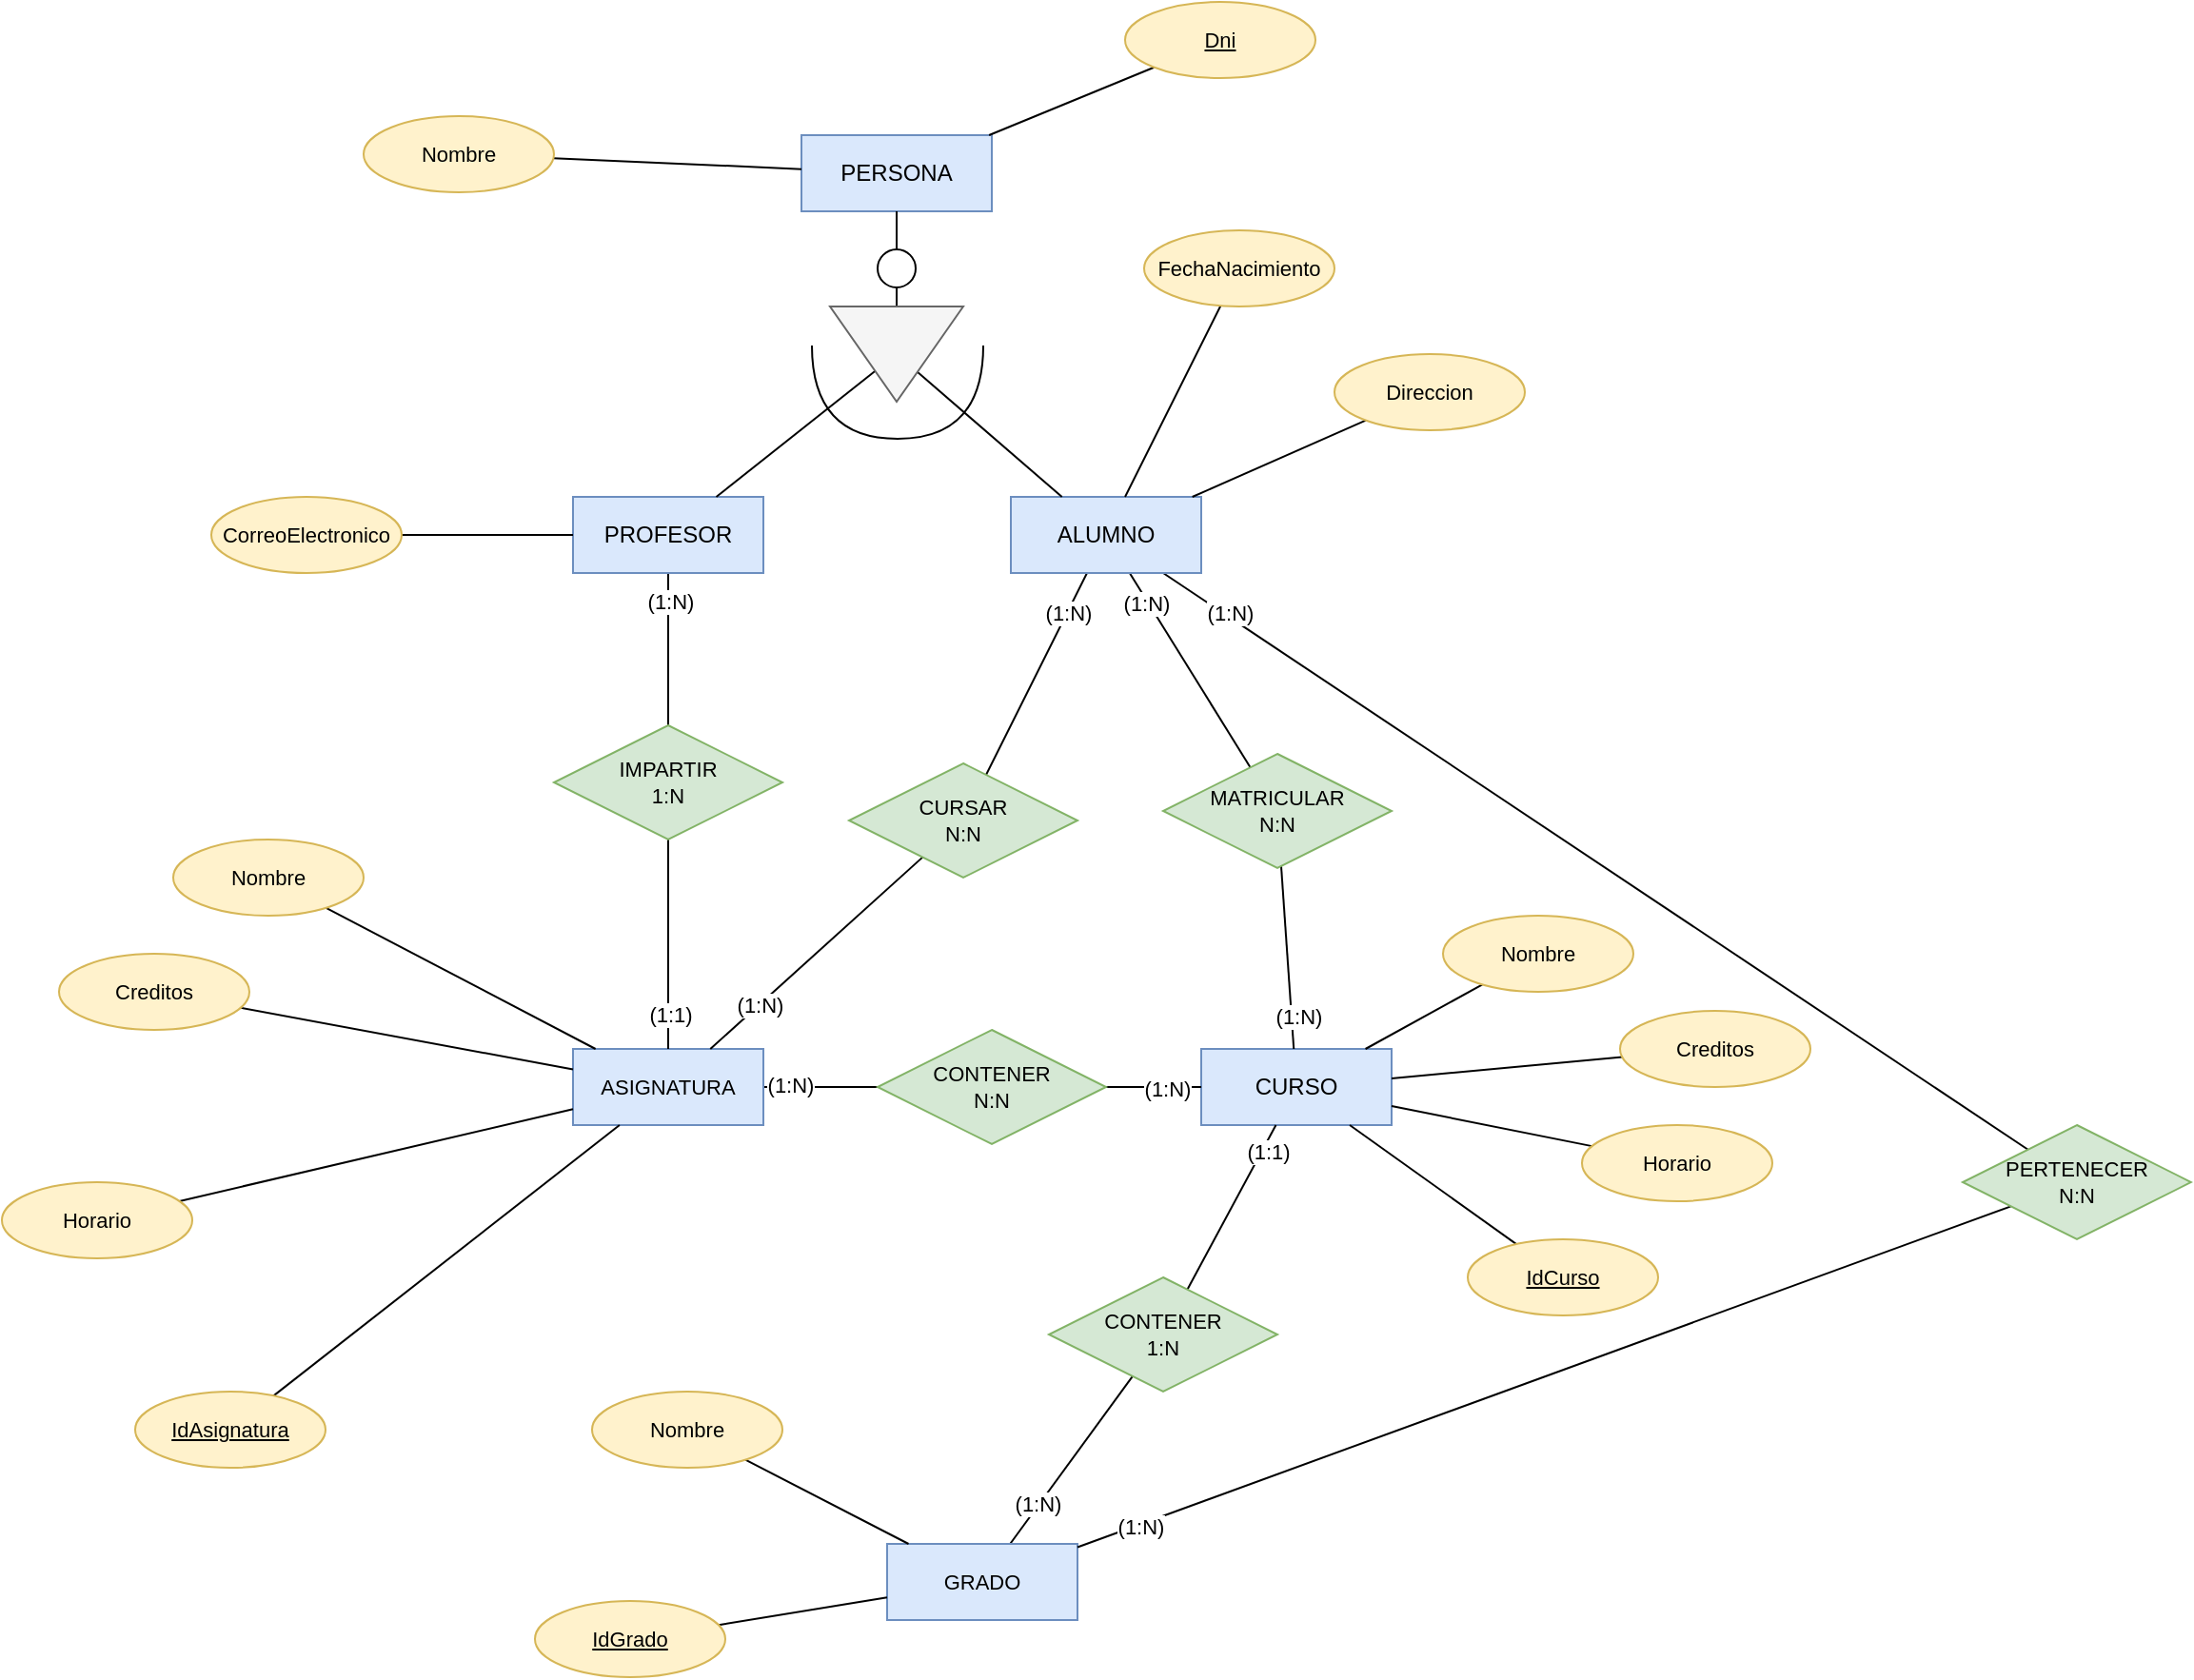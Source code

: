 <mxfile version="22.0.3" type="device">
  <diagram id="R2lEEEUBdFMjLlhIrx00" name="Page-1">
    <mxGraphModel dx="1687" dy="993" grid="1" gridSize="10" guides="1" tooltips="1" connect="1" arrows="1" fold="1" page="1" pageScale="1" pageWidth="1654" pageHeight="1169" math="0" shadow="0" extFonts="Permanent Marker^https://fonts.googleapis.com/css?family=Permanent+Marker">
      <root>
        <mxCell id="0" />
        <mxCell id="1" parent="0" />
        <mxCell id="6M8shRNLU926is_q_WI2-28" style="edgeStyle=none;shape=connector;rounded=0;orthogonalLoop=1;jettySize=auto;html=1;labelBackgroundColor=default;strokeColor=default;align=center;verticalAlign=middle;fontFamily=Helvetica;fontSize=11;fontColor=default;endArrow=none;endFill=0;" edge="1" parent="1" source="6M8shRNLU926is_q_WI2-1" target="6M8shRNLU926is_q_WI2-25">
          <mxGeometry relative="1" as="geometry" />
        </mxCell>
        <mxCell id="6M8shRNLU926is_q_WI2-44" value="(1:N)" style="edgeLabel;html=1;align=center;verticalAlign=middle;resizable=0;points=[];fontSize=11;fontFamily=Helvetica;fontColor=default;" vertex="1" connectable="0" parent="6M8shRNLU926is_q_WI2-28">
          <mxGeometry x="-0.619" y="1" relative="1" as="geometry">
            <mxPoint as="offset" />
          </mxGeometry>
        </mxCell>
        <mxCell id="6M8shRNLU926is_q_WI2-1" value="PROFESOR" style="whiteSpace=wrap;html=1;align=center;fillColor=#dae8fc;strokeColor=#6c8ebf;" vertex="1" parent="1">
          <mxGeometry x="370" y="420" width="100" height="40" as="geometry" />
        </mxCell>
        <mxCell id="6M8shRNLU926is_q_WI2-33" style="edgeStyle=none;shape=connector;rounded=0;orthogonalLoop=1;jettySize=auto;html=1;labelBackgroundColor=default;strokeColor=default;align=center;verticalAlign=middle;fontFamily=Helvetica;fontSize=11;fontColor=default;endArrow=none;endFill=0;" edge="1" parent="1" source="6M8shRNLU926is_q_WI2-2" target="6M8shRNLU926is_q_WI2-26">
          <mxGeometry relative="1" as="geometry" />
        </mxCell>
        <mxCell id="6M8shRNLU926is_q_WI2-48" value="(1:N)" style="edgeLabel;html=1;align=center;verticalAlign=middle;resizable=0;points=[];fontSize=11;fontFamily=Helvetica;fontColor=default;" vertex="1" connectable="0" parent="6M8shRNLU926is_q_WI2-33">
          <mxGeometry x="-0.712" y="-1" relative="1" as="geometry">
            <mxPoint as="offset" />
          </mxGeometry>
        </mxCell>
        <mxCell id="6M8shRNLU926is_q_WI2-51" style="edgeStyle=none;shape=connector;rounded=0;orthogonalLoop=1;jettySize=auto;html=1;labelBackgroundColor=default;strokeColor=default;align=center;verticalAlign=middle;fontFamily=Helvetica;fontSize=11;fontColor=default;endArrow=none;endFill=0;" edge="1" parent="1" source="6M8shRNLU926is_q_WI2-2" target="6M8shRNLU926is_q_WI2-50">
          <mxGeometry relative="1" as="geometry" />
        </mxCell>
        <mxCell id="6M8shRNLU926is_q_WI2-53" value="(1:N)" style="edgeLabel;html=1;align=center;verticalAlign=middle;resizable=0;points=[];fontSize=11;fontFamily=Helvetica;fontColor=default;" vertex="1" connectable="0" parent="6M8shRNLU926is_q_WI2-51">
          <mxGeometry x="-0.602" relative="1" as="geometry">
            <mxPoint as="offset" />
          </mxGeometry>
        </mxCell>
        <mxCell id="6M8shRNLU926is_q_WI2-72" style="edgeStyle=none;shape=connector;rounded=0;orthogonalLoop=1;jettySize=auto;html=1;labelBackgroundColor=default;strokeColor=default;align=center;verticalAlign=middle;fontFamily=Helvetica;fontSize=11;fontColor=default;endArrow=none;endFill=0;" edge="1" parent="1" source="6M8shRNLU926is_q_WI2-2" target="6M8shRNLU926is_q_WI2-68">
          <mxGeometry relative="1" as="geometry" />
        </mxCell>
        <mxCell id="6M8shRNLU926is_q_WI2-74" value="(1:N)" style="edgeLabel;html=1;align=center;verticalAlign=middle;resizable=0;points=[];fontSize=11;fontFamily=Helvetica;fontColor=default;" vertex="1" connectable="0" parent="6M8shRNLU926is_q_WI2-72">
          <mxGeometry x="-0.853" y="2" relative="1" as="geometry">
            <mxPoint as="offset" />
          </mxGeometry>
        </mxCell>
        <mxCell id="6M8shRNLU926is_q_WI2-2" value="ALUMNO" style="whiteSpace=wrap;html=1;align=center;fillColor=#dae8fc;strokeColor=#6c8ebf;" vertex="1" parent="1">
          <mxGeometry x="600" y="420" width="100" height="40" as="geometry" />
        </mxCell>
        <mxCell id="6M8shRNLU926is_q_WI2-3" value="CURSO" style="whiteSpace=wrap;html=1;align=center;fillColor=#dae8fc;strokeColor=#6c8ebf;" vertex="1" parent="1">
          <mxGeometry x="700" y="710" width="100" height="40" as="geometry" />
        </mxCell>
        <mxCell id="6M8shRNLU926is_q_WI2-6" style="rounded=0;orthogonalLoop=1;jettySize=auto;html=1;endArrow=none;endFill=0;" edge="1" parent="1" source="6M8shRNLU926is_q_WI2-10" target="6M8shRNLU926is_q_WI2-5">
          <mxGeometry relative="1" as="geometry" />
        </mxCell>
        <mxCell id="6M8shRNLU926is_q_WI2-4" value="PERSONA" style="whiteSpace=wrap;html=1;align=center;fillColor=#dae8fc;strokeColor=#6c8ebf;" vertex="1" parent="1">
          <mxGeometry x="490" y="230" width="100" height="40" as="geometry" />
        </mxCell>
        <mxCell id="6M8shRNLU926is_q_WI2-7" style="edgeStyle=none;shape=connector;rounded=0;orthogonalLoop=1;jettySize=auto;html=1;labelBackgroundColor=default;strokeColor=default;align=center;verticalAlign=middle;fontFamily=Helvetica;fontSize=11;fontColor=default;endArrow=none;endFill=0;" edge="1" parent="1" source="6M8shRNLU926is_q_WI2-5" target="6M8shRNLU926is_q_WI2-1">
          <mxGeometry relative="1" as="geometry" />
        </mxCell>
        <mxCell id="6M8shRNLU926is_q_WI2-8" style="edgeStyle=none;shape=connector;rounded=0;orthogonalLoop=1;jettySize=auto;html=1;labelBackgroundColor=default;strokeColor=default;align=center;verticalAlign=middle;fontFamily=Helvetica;fontSize=11;fontColor=default;endArrow=none;endFill=0;" edge="1" parent="1" source="6M8shRNLU926is_q_WI2-5" target="6M8shRNLU926is_q_WI2-2">
          <mxGeometry relative="1" as="geometry" />
        </mxCell>
        <mxCell id="6M8shRNLU926is_q_WI2-5" value="" style="triangle;whiteSpace=wrap;html=1;rotation=90;fillColor=#f5f5f5;fontColor=#333333;strokeColor=#666666;" vertex="1" parent="1">
          <mxGeometry x="515" y="310" width="50" height="70" as="geometry" />
        </mxCell>
        <mxCell id="6M8shRNLU926is_q_WI2-9" value="" style="shape=requiredInterface;html=1;verticalLabelPosition=bottom;sketch=0;fontFamily=Helvetica;fontSize=11;fontColor=default;rotation=90;" vertex="1" parent="1">
          <mxGeometry x="516" y="320" width="49" height="90" as="geometry" />
        </mxCell>
        <mxCell id="6M8shRNLU926is_q_WI2-11" value="" style="rounded=0;orthogonalLoop=1;jettySize=auto;html=1;endArrow=none;endFill=0;" edge="1" parent="1" source="6M8shRNLU926is_q_WI2-4" target="6M8shRNLU926is_q_WI2-10">
          <mxGeometry relative="1" as="geometry">
            <mxPoint x="540" y="270" as="sourcePoint" />
            <mxPoint x="540" y="320" as="targetPoint" />
          </mxGeometry>
        </mxCell>
        <mxCell id="6M8shRNLU926is_q_WI2-10" value="" style="ellipse;whiteSpace=wrap;html=1;aspect=fixed;fontFamily=Helvetica;fontSize=11;fontColor=default;" vertex="1" parent="1">
          <mxGeometry x="530" y="290" width="20" height="20" as="geometry" />
        </mxCell>
        <mxCell id="6M8shRNLU926is_q_WI2-17" style="edgeStyle=none;shape=connector;rounded=0;orthogonalLoop=1;jettySize=auto;html=1;labelBackgroundColor=default;strokeColor=default;align=center;verticalAlign=middle;fontFamily=Helvetica;fontSize=11;fontColor=default;endArrow=none;endFill=0;" edge="1" parent="1" source="6M8shRNLU926is_q_WI2-12" target="6M8shRNLU926is_q_WI2-4">
          <mxGeometry relative="1" as="geometry" />
        </mxCell>
        <mxCell id="6M8shRNLU926is_q_WI2-12" value="Nombre" style="ellipse;whiteSpace=wrap;html=1;align=center;fontFamily=Helvetica;fontSize=11;fillColor=#fff2cc;strokeColor=#d6b656;" vertex="1" parent="1">
          <mxGeometry x="260" y="220" width="100" height="40" as="geometry" />
        </mxCell>
        <mxCell id="6M8shRNLU926is_q_WI2-19" style="edgeStyle=none;shape=connector;rounded=0;orthogonalLoop=1;jettySize=auto;html=1;labelBackgroundColor=default;strokeColor=default;align=center;verticalAlign=middle;fontFamily=Helvetica;fontSize=11;fontColor=default;endArrow=none;endFill=0;" edge="1" parent="1" source="6M8shRNLU926is_q_WI2-13" target="6M8shRNLU926is_q_WI2-2">
          <mxGeometry relative="1" as="geometry" />
        </mxCell>
        <mxCell id="6M8shRNLU926is_q_WI2-13" value="FechaNacimiento" style="ellipse;whiteSpace=wrap;html=1;align=center;fontFamily=Helvetica;fontSize=11;fillColor=#fff2cc;strokeColor=#d6b656;" vertex="1" parent="1">
          <mxGeometry x="670" y="280" width="100" height="40" as="geometry" />
        </mxCell>
        <mxCell id="6M8shRNLU926is_q_WI2-20" style="edgeStyle=none;shape=connector;rounded=0;orthogonalLoop=1;jettySize=auto;html=1;labelBackgroundColor=default;strokeColor=default;align=center;verticalAlign=middle;fontFamily=Helvetica;fontSize=11;fontColor=default;endArrow=none;endFill=0;" edge="1" parent="1" source="6M8shRNLU926is_q_WI2-14" target="6M8shRNLU926is_q_WI2-2">
          <mxGeometry relative="1" as="geometry" />
        </mxCell>
        <mxCell id="6M8shRNLU926is_q_WI2-14" value="Direccion" style="ellipse;whiteSpace=wrap;html=1;align=center;fontFamily=Helvetica;fontSize=11;fillColor=#fff2cc;strokeColor=#d6b656;" vertex="1" parent="1">
          <mxGeometry x="770" y="345" width="100" height="40" as="geometry" />
        </mxCell>
        <mxCell id="6M8shRNLU926is_q_WI2-18" style="edgeStyle=none;shape=connector;rounded=0;orthogonalLoop=1;jettySize=auto;html=1;exitX=1;exitY=0.5;exitDx=0;exitDy=0;labelBackgroundColor=default;strokeColor=default;align=center;verticalAlign=middle;fontFamily=Helvetica;fontSize=11;fontColor=default;endArrow=none;endFill=0;" edge="1" parent="1" source="6M8shRNLU926is_q_WI2-15" target="6M8shRNLU926is_q_WI2-1">
          <mxGeometry relative="1" as="geometry" />
        </mxCell>
        <mxCell id="6M8shRNLU926is_q_WI2-15" value="CorreoElectronico" style="ellipse;whiteSpace=wrap;html=1;align=center;fontFamily=Helvetica;fontSize=11;fillColor=#fff2cc;strokeColor=#d6b656;" vertex="1" parent="1">
          <mxGeometry x="180" y="420" width="100" height="40" as="geometry" />
        </mxCell>
        <mxCell id="6M8shRNLU926is_q_WI2-22" style="edgeStyle=none;shape=connector;rounded=0;orthogonalLoop=1;jettySize=auto;html=1;labelBackgroundColor=default;strokeColor=default;align=center;verticalAlign=middle;fontFamily=Helvetica;fontSize=11;fontColor=default;endArrow=none;endFill=0;" edge="1" parent="1" source="6M8shRNLU926is_q_WI2-21" target="6M8shRNLU926is_q_WI2-4">
          <mxGeometry relative="1" as="geometry" />
        </mxCell>
        <mxCell id="6M8shRNLU926is_q_WI2-21" value="Dni" style="ellipse;whiteSpace=wrap;html=1;align=center;fontStyle=4;fontFamily=Helvetica;fontSize=11;fillColor=#fff2cc;strokeColor=#d6b656;" vertex="1" parent="1">
          <mxGeometry x="660" y="160" width="100" height="40" as="geometry" />
        </mxCell>
        <mxCell id="6M8shRNLU926is_q_WI2-30" style="edgeStyle=none;shape=connector;rounded=0;orthogonalLoop=1;jettySize=auto;html=1;labelBackgroundColor=default;strokeColor=default;align=center;verticalAlign=middle;fontFamily=Helvetica;fontSize=11;fontColor=default;endArrow=none;endFill=0;" edge="1" parent="1" source="6M8shRNLU926is_q_WI2-24" target="6M8shRNLU926is_q_WI2-27">
          <mxGeometry relative="1" as="geometry" />
        </mxCell>
        <mxCell id="6M8shRNLU926is_q_WI2-47" value="(1:N)" style="edgeLabel;html=1;align=center;verticalAlign=middle;resizable=0;points=[];fontSize=11;fontFamily=Helvetica;fontColor=default;" vertex="1" connectable="0" parent="6M8shRNLU926is_q_WI2-30">
          <mxGeometry x="-0.508" y="1" relative="1" as="geometry">
            <mxPoint x="-1" as="offset" />
          </mxGeometry>
        </mxCell>
        <mxCell id="6M8shRNLU926is_q_WI2-24" value="ASIGNATURA" style="whiteSpace=wrap;html=1;align=center;fontFamily=Helvetica;fontSize=11;fillColor=#dae8fc;strokeColor=#6c8ebf;" vertex="1" parent="1">
          <mxGeometry x="370" y="710" width="100" height="40" as="geometry" />
        </mxCell>
        <mxCell id="6M8shRNLU926is_q_WI2-29" style="edgeStyle=none;shape=connector;rounded=0;orthogonalLoop=1;jettySize=auto;html=1;labelBackgroundColor=default;strokeColor=default;align=center;verticalAlign=middle;fontFamily=Helvetica;fontSize=11;fontColor=default;endArrow=none;endFill=0;" edge="1" parent="1" source="6M8shRNLU926is_q_WI2-25" target="6M8shRNLU926is_q_WI2-24">
          <mxGeometry relative="1" as="geometry" />
        </mxCell>
        <mxCell id="6M8shRNLU926is_q_WI2-45" value="(1:1)" style="edgeLabel;html=1;align=center;verticalAlign=middle;resizable=0;points=[];fontSize=11;fontFamily=Helvetica;fontColor=default;" vertex="1" connectable="0" parent="6M8shRNLU926is_q_WI2-29">
          <mxGeometry x="0.667" y="1" relative="1" as="geometry">
            <mxPoint as="offset" />
          </mxGeometry>
        </mxCell>
        <mxCell id="6M8shRNLU926is_q_WI2-25" value="IMPARTIR&lt;br&gt;1:N" style="shape=rhombus;perimeter=rhombusPerimeter;whiteSpace=wrap;html=1;align=center;fontFamily=Helvetica;fontSize=11;fillColor=#d5e8d4;strokeColor=#82b366;" vertex="1" parent="1">
          <mxGeometry x="360" y="540" width="120" height="60" as="geometry" />
        </mxCell>
        <mxCell id="6M8shRNLU926is_q_WI2-32" style="edgeStyle=none;shape=connector;rounded=0;orthogonalLoop=1;jettySize=auto;html=1;labelBackgroundColor=default;strokeColor=default;align=center;verticalAlign=middle;fontFamily=Helvetica;fontSize=11;fontColor=default;endArrow=none;endFill=0;" edge="1" parent="1" source="6M8shRNLU926is_q_WI2-26" target="6M8shRNLU926is_q_WI2-3">
          <mxGeometry relative="1" as="geometry" />
        </mxCell>
        <mxCell id="6M8shRNLU926is_q_WI2-49" value="(1:N)" style="edgeLabel;html=1;align=center;verticalAlign=middle;resizable=0;points=[];fontSize=11;fontFamily=Helvetica;fontColor=default;" vertex="1" connectable="0" parent="6M8shRNLU926is_q_WI2-32">
          <mxGeometry x="0.648" y="3" relative="1" as="geometry">
            <mxPoint as="offset" />
          </mxGeometry>
        </mxCell>
        <mxCell id="6M8shRNLU926is_q_WI2-26" value="MATRICULAR&lt;br&gt;N:N" style="shape=rhombus;perimeter=rhombusPerimeter;whiteSpace=wrap;html=1;align=center;fontFamily=Helvetica;fontSize=11;fillColor=#d5e8d4;strokeColor=#82b366;" vertex="1" parent="1">
          <mxGeometry x="680" y="555" width="120" height="60" as="geometry" />
        </mxCell>
        <mxCell id="6M8shRNLU926is_q_WI2-31" style="edgeStyle=none;shape=connector;rounded=0;orthogonalLoop=1;jettySize=auto;html=1;labelBackgroundColor=default;strokeColor=default;align=center;verticalAlign=middle;fontFamily=Helvetica;fontSize=11;fontColor=default;endArrow=none;endFill=0;" edge="1" parent="1" source="6M8shRNLU926is_q_WI2-27" target="6M8shRNLU926is_q_WI2-3">
          <mxGeometry relative="1" as="geometry" />
        </mxCell>
        <mxCell id="6M8shRNLU926is_q_WI2-46" value="(1:N)" style="edgeLabel;html=1;align=center;verticalAlign=middle;resizable=0;points=[];fontSize=11;fontFamily=Helvetica;fontColor=default;" vertex="1" connectable="0" parent="6M8shRNLU926is_q_WI2-31">
          <mxGeometry x="0.296" y="-1" relative="1" as="geometry">
            <mxPoint x="-1" as="offset" />
          </mxGeometry>
        </mxCell>
        <mxCell id="6M8shRNLU926is_q_WI2-27" value="CONTENER&lt;br&gt;N:N" style="shape=rhombus;perimeter=rhombusPerimeter;whiteSpace=wrap;html=1;align=center;fontFamily=Helvetica;fontSize=11;fillColor=#d5e8d4;strokeColor=#82b366;" vertex="1" parent="1">
          <mxGeometry x="530" y="700" width="120" height="60" as="geometry" />
        </mxCell>
        <mxCell id="6M8shRNLU926is_q_WI2-40" style="edgeStyle=none;shape=connector;rounded=0;orthogonalLoop=1;jettySize=auto;html=1;labelBackgroundColor=default;strokeColor=default;align=center;verticalAlign=middle;fontFamily=Helvetica;fontSize=11;fontColor=default;endArrow=none;endFill=0;" edge="1" parent="1" source="6M8shRNLU926is_q_WI2-34" target="6M8shRNLU926is_q_WI2-3">
          <mxGeometry relative="1" as="geometry" />
        </mxCell>
        <mxCell id="6M8shRNLU926is_q_WI2-34" value="Nombre" style="ellipse;whiteSpace=wrap;html=1;align=center;fontFamily=Helvetica;fontSize=11;fillColor=#fff2cc;strokeColor=#d6b656;" vertex="1" parent="1">
          <mxGeometry x="827" y="640" width="100" height="40" as="geometry" />
        </mxCell>
        <mxCell id="6M8shRNLU926is_q_WI2-41" style="edgeStyle=none;shape=connector;rounded=0;orthogonalLoop=1;jettySize=auto;html=1;labelBackgroundColor=default;strokeColor=default;align=center;verticalAlign=middle;fontFamily=Helvetica;fontSize=11;fontColor=default;endArrow=none;endFill=0;" edge="1" parent="1" source="6M8shRNLU926is_q_WI2-35" target="6M8shRNLU926is_q_WI2-3">
          <mxGeometry relative="1" as="geometry" />
        </mxCell>
        <mxCell id="6M8shRNLU926is_q_WI2-35" value="Creditos" style="ellipse;whiteSpace=wrap;html=1;align=center;fontFamily=Helvetica;fontSize=11;fillColor=#fff2cc;strokeColor=#d6b656;" vertex="1" parent="1">
          <mxGeometry x="920" y="690" width="100" height="40" as="geometry" />
        </mxCell>
        <mxCell id="6M8shRNLU926is_q_WI2-42" style="edgeStyle=none;shape=connector;rounded=0;orthogonalLoop=1;jettySize=auto;html=1;labelBackgroundColor=default;strokeColor=default;align=center;verticalAlign=middle;fontFamily=Helvetica;fontSize=11;fontColor=default;endArrow=none;endFill=0;" edge="1" parent="1" source="6M8shRNLU926is_q_WI2-36" target="6M8shRNLU926is_q_WI2-3">
          <mxGeometry relative="1" as="geometry" />
        </mxCell>
        <mxCell id="6M8shRNLU926is_q_WI2-36" value="Horario" style="ellipse;whiteSpace=wrap;html=1;align=center;fontFamily=Helvetica;fontSize=11;fillColor=#fff2cc;strokeColor=#d6b656;" vertex="1" parent="1">
          <mxGeometry x="900" y="750" width="100" height="40" as="geometry" />
        </mxCell>
        <mxCell id="6M8shRNLU926is_q_WI2-43" style="edgeStyle=none;shape=connector;rounded=0;orthogonalLoop=1;jettySize=auto;html=1;labelBackgroundColor=default;strokeColor=default;align=center;verticalAlign=middle;fontFamily=Helvetica;fontSize=11;fontColor=default;endArrow=none;endFill=0;" edge="1" parent="1" source="6M8shRNLU926is_q_WI2-38" target="6M8shRNLU926is_q_WI2-3">
          <mxGeometry relative="1" as="geometry" />
        </mxCell>
        <mxCell id="6M8shRNLU926is_q_WI2-38" value="IdCurso" style="ellipse;whiteSpace=wrap;html=1;align=center;fontStyle=4;fontFamily=Helvetica;fontSize=11;fillColor=#fff2cc;strokeColor=#d6b656;" vertex="1" parent="1">
          <mxGeometry x="840" y="810" width="100" height="40" as="geometry" />
        </mxCell>
        <mxCell id="6M8shRNLU926is_q_WI2-52" style="edgeStyle=none;shape=connector;rounded=0;orthogonalLoop=1;jettySize=auto;html=1;labelBackgroundColor=default;strokeColor=default;align=center;verticalAlign=middle;fontFamily=Helvetica;fontSize=11;fontColor=default;endArrow=none;endFill=0;" edge="1" parent="1" source="6M8shRNLU926is_q_WI2-50" target="6M8shRNLU926is_q_WI2-24">
          <mxGeometry relative="1" as="geometry" />
        </mxCell>
        <mxCell id="6M8shRNLU926is_q_WI2-54" value="(1:N)" style="edgeLabel;html=1;align=center;verticalAlign=middle;resizable=0;points=[];fontSize=11;fontFamily=Helvetica;fontColor=default;" vertex="1" connectable="0" parent="6M8shRNLU926is_q_WI2-52">
          <mxGeometry x="0.536" relative="1" as="geometry">
            <mxPoint as="offset" />
          </mxGeometry>
        </mxCell>
        <mxCell id="6M8shRNLU926is_q_WI2-50" value="CURSAR&lt;br&gt;N:N" style="shape=rhombus;perimeter=rhombusPerimeter;whiteSpace=wrap;html=1;align=center;fontFamily=Helvetica;fontSize=11;fillColor=#d5e8d4;strokeColor=#82b366;" vertex="1" parent="1">
          <mxGeometry x="515" y="560" width="120" height="60" as="geometry" />
        </mxCell>
        <mxCell id="6M8shRNLU926is_q_WI2-63" style="edgeStyle=none;shape=connector;rounded=0;orthogonalLoop=1;jettySize=auto;html=1;labelBackgroundColor=default;strokeColor=default;align=center;verticalAlign=middle;fontFamily=Helvetica;fontSize=11;fontColor=default;endArrow=none;endFill=0;" edge="1" parent="1" source="6M8shRNLU926is_q_WI2-55" target="6M8shRNLU926is_q_WI2-24">
          <mxGeometry relative="1" as="geometry" />
        </mxCell>
        <mxCell id="6M8shRNLU926is_q_WI2-55" value="Nombre" style="ellipse;whiteSpace=wrap;html=1;align=center;fontFamily=Helvetica;fontSize=11;fillColor=#fff2cc;strokeColor=#d6b656;" vertex="1" parent="1">
          <mxGeometry x="160" y="600" width="100" height="40" as="geometry" />
        </mxCell>
        <mxCell id="6M8shRNLU926is_q_WI2-62" style="edgeStyle=none;shape=connector;rounded=0;orthogonalLoop=1;jettySize=auto;html=1;labelBackgroundColor=default;strokeColor=default;align=center;verticalAlign=middle;fontFamily=Helvetica;fontSize=11;fontColor=default;endArrow=none;endFill=0;" edge="1" parent="1" source="6M8shRNLU926is_q_WI2-56" target="6M8shRNLU926is_q_WI2-24">
          <mxGeometry relative="1" as="geometry" />
        </mxCell>
        <mxCell id="6M8shRNLU926is_q_WI2-56" value="Creditos" style="ellipse;whiteSpace=wrap;html=1;align=center;fontFamily=Helvetica;fontSize=11;fillColor=#fff2cc;strokeColor=#d6b656;" vertex="1" parent="1">
          <mxGeometry x="100" y="660" width="100" height="40" as="geometry" />
        </mxCell>
        <mxCell id="6M8shRNLU926is_q_WI2-61" style="edgeStyle=none;shape=connector;rounded=0;orthogonalLoop=1;jettySize=auto;html=1;labelBackgroundColor=default;strokeColor=default;align=center;verticalAlign=middle;fontFamily=Helvetica;fontSize=11;fontColor=default;endArrow=none;endFill=0;" edge="1" parent="1" source="6M8shRNLU926is_q_WI2-57" target="6M8shRNLU926is_q_WI2-24">
          <mxGeometry relative="1" as="geometry" />
        </mxCell>
        <mxCell id="6M8shRNLU926is_q_WI2-57" value="Horario" style="ellipse;whiteSpace=wrap;html=1;align=center;fontFamily=Helvetica;fontSize=11;fillColor=#fff2cc;strokeColor=#d6b656;" vertex="1" parent="1">
          <mxGeometry x="70" y="780" width="100" height="40" as="geometry" />
        </mxCell>
        <mxCell id="6M8shRNLU926is_q_WI2-60" style="edgeStyle=none;shape=connector;rounded=0;orthogonalLoop=1;jettySize=auto;html=1;labelBackgroundColor=default;strokeColor=default;align=center;verticalAlign=middle;fontFamily=Helvetica;fontSize=11;fontColor=default;endArrow=none;endFill=0;" edge="1" parent="1" source="6M8shRNLU926is_q_WI2-58" target="6M8shRNLU926is_q_WI2-24">
          <mxGeometry relative="1" as="geometry" />
        </mxCell>
        <mxCell id="6M8shRNLU926is_q_WI2-58" value="IdAsignatura" style="ellipse;whiteSpace=wrap;html=1;align=center;fontStyle=4;fontFamily=Helvetica;fontSize=11;fillColor=#fff2cc;strokeColor=#d6b656;" vertex="1" parent="1">
          <mxGeometry x="140" y="890" width="100" height="40" as="geometry" />
        </mxCell>
        <mxCell id="6M8shRNLU926is_q_WI2-66" style="edgeStyle=none;shape=connector;rounded=0;orthogonalLoop=1;jettySize=auto;html=1;labelBackgroundColor=default;strokeColor=default;align=center;verticalAlign=middle;fontFamily=Helvetica;fontSize=11;fontColor=default;endArrow=none;endFill=0;" edge="1" parent="1" source="6M8shRNLU926is_q_WI2-64" target="6M8shRNLU926is_q_WI2-65">
          <mxGeometry relative="1" as="geometry" />
        </mxCell>
        <mxCell id="6M8shRNLU926is_q_WI2-69" value="(1:N)" style="edgeLabel;html=1;align=center;verticalAlign=middle;resizable=0;points=[];fontSize=11;fontFamily=Helvetica;fontColor=default;" vertex="1" connectable="0" parent="6M8shRNLU926is_q_WI2-66">
          <mxGeometry x="-0.519" y="1" relative="1" as="geometry">
            <mxPoint as="offset" />
          </mxGeometry>
        </mxCell>
        <mxCell id="6M8shRNLU926is_q_WI2-64" value="GRADO" style="whiteSpace=wrap;html=1;align=center;fontFamily=Helvetica;fontSize=11;fillColor=#dae8fc;strokeColor=#6c8ebf;" vertex="1" parent="1">
          <mxGeometry x="535" y="970" width="100" height="40" as="geometry" />
        </mxCell>
        <mxCell id="6M8shRNLU926is_q_WI2-67" style="edgeStyle=none;shape=connector;rounded=0;orthogonalLoop=1;jettySize=auto;html=1;labelBackgroundColor=default;strokeColor=default;align=center;verticalAlign=middle;fontFamily=Helvetica;fontSize=11;fontColor=default;endArrow=none;endFill=0;" edge="1" parent="1" source="6M8shRNLU926is_q_WI2-65" target="6M8shRNLU926is_q_WI2-3">
          <mxGeometry relative="1" as="geometry" />
        </mxCell>
        <mxCell id="6M8shRNLU926is_q_WI2-70" value="(1:1)" style="edgeLabel;html=1;align=center;verticalAlign=middle;resizable=0;points=[];fontSize=11;fontFamily=Helvetica;fontColor=default;" vertex="1" connectable="0" parent="6M8shRNLU926is_q_WI2-67">
          <mxGeometry x="0.688" y="-2" relative="1" as="geometry">
            <mxPoint x="1" as="offset" />
          </mxGeometry>
        </mxCell>
        <mxCell id="6M8shRNLU926is_q_WI2-65" value="CONTENER&lt;br&gt;1:N" style="shape=rhombus;perimeter=rhombusPerimeter;whiteSpace=wrap;html=1;align=center;fontFamily=Helvetica;fontSize=11;fillColor=#d5e8d4;strokeColor=#82b366;" vertex="1" parent="1">
          <mxGeometry x="620" y="830" width="120" height="60" as="geometry" />
        </mxCell>
        <mxCell id="6M8shRNLU926is_q_WI2-71" style="edgeStyle=none;shape=connector;rounded=0;orthogonalLoop=1;jettySize=auto;html=1;labelBackgroundColor=default;strokeColor=default;align=center;verticalAlign=middle;fontFamily=Helvetica;fontSize=11;fontColor=default;endArrow=none;endFill=0;" edge="1" parent="1" source="6M8shRNLU926is_q_WI2-68" target="6M8shRNLU926is_q_WI2-64">
          <mxGeometry relative="1" as="geometry" />
        </mxCell>
        <mxCell id="6M8shRNLU926is_q_WI2-75" value="(1:N)" style="edgeLabel;html=1;align=center;verticalAlign=middle;resizable=0;points=[];fontSize=11;fontFamily=Helvetica;fontColor=default;" vertex="1" connectable="0" parent="6M8shRNLU926is_q_WI2-71">
          <mxGeometry x="0.869" y="1" relative="1" as="geometry">
            <mxPoint as="offset" />
          </mxGeometry>
        </mxCell>
        <mxCell id="6M8shRNLU926is_q_WI2-68" value="PERTENECER&lt;br&gt;N:N" style="shape=rhombus;perimeter=rhombusPerimeter;whiteSpace=wrap;html=1;align=center;fontFamily=Helvetica;fontSize=11;fillColor=#d5e8d4;strokeColor=#82b366;" vertex="1" parent="1">
          <mxGeometry x="1100" y="750" width="120" height="60" as="geometry" />
        </mxCell>
        <mxCell id="6M8shRNLU926is_q_WI2-78" style="edgeStyle=none;shape=connector;rounded=0;orthogonalLoop=1;jettySize=auto;html=1;labelBackgroundColor=default;strokeColor=default;align=center;verticalAlign=middle;fontFamily=Helvetica;fontSize=11;fontColor=default;endArrow=none;endFill=0;" edge="1" parent="1" source="6M8shRNLU926is_q_WI2-76" target="6M8shRNLU926is_q_WI2-64">
          <mxGeometry relative="1" as="geometry" />
        </mxCell>
        <mxCell id="6M8shRNLU926is_q_WI2-76" value="Nombre" style="ellipse;whiteSpace=wrap;html=1;align=center;fontFamily=Helvetica;fontSize=11;fillColor=#fff2cc;strokeColor=#d6b656;" vertex="1" parent="1">
          <mxGeometry x="380" y="890" width="100" height="40" as="geometry" />
        </mxCell>
        <mxCell id="6M8shRNLU926is_q_WI2-79" style="edgeStyle=none;shape=connector;rounded=0;orthogonalLoop=1;jettySize=auto;html=1;labelBackgroundColor=default;strokeColor=default;align=center;verticalAlign=middle;fontFamily=Helvetica;fontSize=11;fontColor=default;endArrow=none;endFill=0;" edge="1" parent="1" source="6M8shRNLU926is_q_WI2-77" target="6M8shRNLU926is_q_WI2-64">
          <mxGeometry relative="1" as="geometry" />
        </mxCell>
        <mxCell id="6M8shRNLU926is_q_WI2-77" value="IdGrado" style="ellipse;whiteSpace=wrap;html=1;align=center;fontStyle=4;fontFamily=Helvetica;fontSize=11;fillColor=#fff2cc;strokeColor=#d6b656;" vertex="1" parent="1">
          <mxGeometry x="350" y="1000" width="100" height="40" as="geometry" />
        </mxCell>
      </root>
    </mxGraphModel>
  </diagram>
</mxfile>
